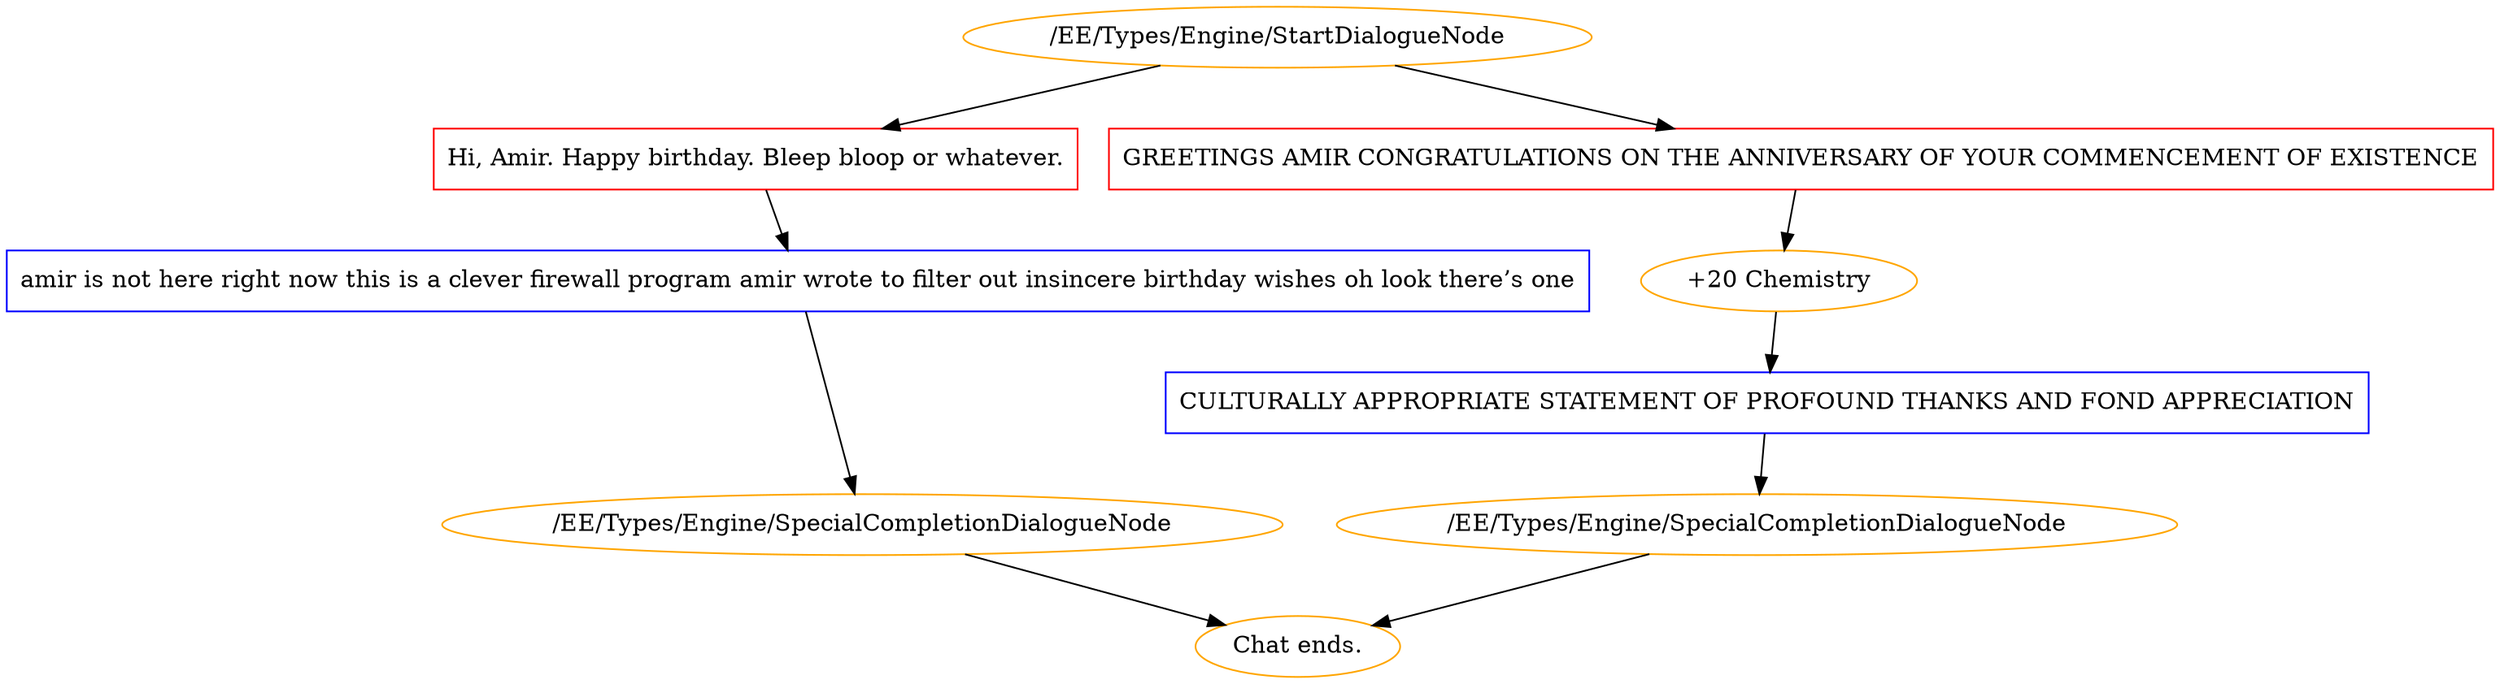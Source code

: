 digraph {
	3580 [label="/EE/Types/Engine/StartDialogueNode",color=orange];
		3580 -> 3585;
		3580 -> 3586;
	3585 [label="Hi, Amir. Happy birthday. Bleep bloop or whatever.",shape=box,color=red];
		3585 -> 3584;
	3586 [label="GREETINGS AMIR CONGRATULATIONS ON THE ANNIVERSARY OF YOUR COMMENCEMENT OF EXISTENCE",shape=box,color=red];
		3586 -> 3587;
	3584 [label="amir is not here right now this is a clever firewall program amir wrote to filter out insincere birthday wishes oh look there’s one",shape=box,color=blue];
		3584 -> 3598;
	3587 [label="+20 Chemistry",color=orange];
		3587 -> 3583;
	3598 [label="/EE/Types/Engine/SpecialCompletionDialogueNode",color=orange];
		3598 -> "Chat ends.";
	3583 [label="CULTURALLY APPROPRIATE STATEMENT OF PROFOUND THANKS AND FOND APPRECIATION",shape=box,color=blue];
		3583 -> 3599;
	"Chat ends." [color=orange];
	3599 [label="/EE/Types/Engine/SpecialCompletionDialogueNode",color=orange];
		3599 -> "Chat ends.";
	"Chat ends." [color=orange];
}